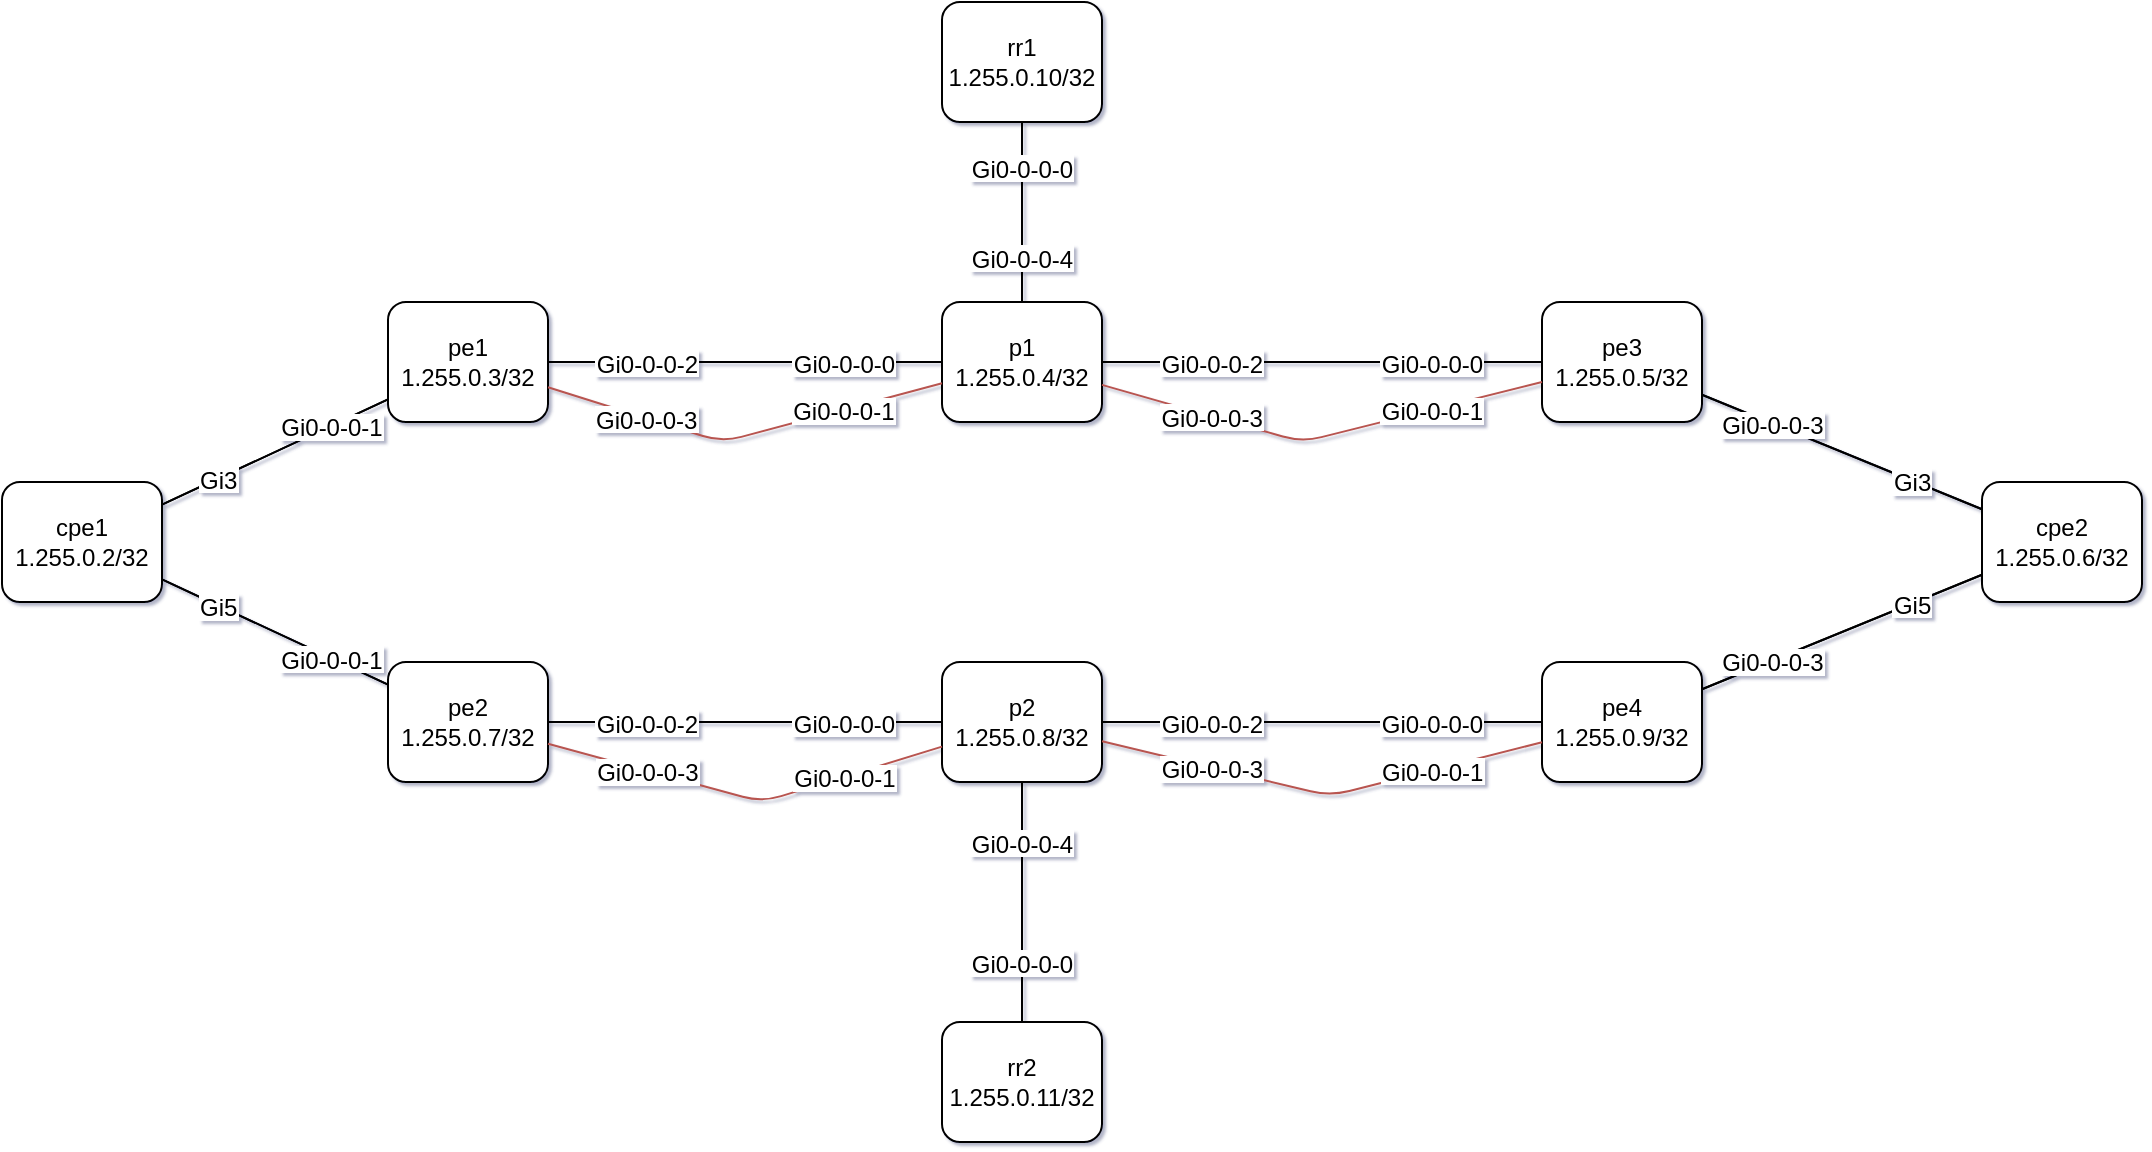 <mxfile compressed="false">
    <diagram id="Topology" name="Topology">
        <mxGraphModel dx="1118" dy="1218" grid="0" gridSize="10" guides="1" tooltips="1" connect="1" arrows="1" fold="1" page="0" pageScale="1" pageWidth="827" pageHeight="1169" math="0" shadow="1">
            <root>
                <mxCell id="0"/>
                <mxCell id="1" parent="0"/>
                <object label="cpe1 1.255.0.2/32" id="cpe1">
                    <mxCell style="rounded=1;whiteSpace=wrap;html=1;" parent="1" vertex="1">
                        <mxGeometry x="50" y="230" width="80" height="60" as="geometry"/>
                    </mxCell>
                </object>
                <object label="pe1 1.255.0.3/32" id="pe1">
                    <mxCell style="rounded=1;whiteSpace=wrap;html=1;" parent="1" vertex="1">
                        <mxGeometry x="243" y="140" width="80" height="60" as="geometry"/>
                    </mxCell>
                </object>
                <object label="" src_label="Gi2" trgt_label="Gi0-0-0-0" source="cpe1" target="pe1" id="cc4b5f4d1736085814b34174aa3f602b">
                    <mxCell style="endArrow=none;" parent="1" source="cpe1" target="pe1" edge="1">
                        <mxGeometry relative="1" as="geometry"/>
                    </mxCell>
                </object>
                <mxCell id="cc4b5f4d1736085814b34174aa3f602b-src" value="Gi2" style="labelBackgroundColor=#ffffff;;" parent="cc4b5f4d1736085814b34174aa3f602b" vertex="1" connectable="0">
                    <mxGeometry x="-0.5" relative="1" as="geometry">
                        <mxPoint as="offset"/>
                    </mxGeometry>
                </mxCell>
                <mxCell id="cc4b5f4d1736085814b34174aa3f602b-trgt" value="Gi0-0-0-0" style="labelBackgroundColor=#ffffff;;" parent="cc4b5f4d1736085814b34174aa3f602b" vertex="1" connectable="0">
                    <mxGeometry x="0.5" relative="-1" as="geometry">
                        <mxPoint as="offset"/>
                    </mxGeometry>
                </mxCell>
                <object label="" src_label="Gi3" trgt_label="Gi0-0-0-1" source="cpe1" target="pe1" id="e45cfb23c0f3395859e0314b89212a3c">
                    <mxCell style="endArrow=none;" parent="1" source="cpe1" target="pe1" edge="1">
                        <mxGeometry relative="1" as="geometry"/>
                    </mxCell>
                </object>
                <mxCell id="e45cfb23c0f3395859e0314b89212a3c-src" value="Gi3" style="labelBackgroundColor=#ffffff;;" parent="e45cfb23c0f3395859e0314b89212a3c" vertex="1" connectable="0">
                    <mxGeometry x="-0.5" relative="1" as="geometry">
                        <mxPoint as="offset"/>
                    </mxGeometry>
                </mxCell>
                <mxCell id="e45cfb23c0f3395859e0314b89212a3c-trgt" value="Gi0-0-0-1" style="labelBackgroundColor=#ffffff;;" parent="e45cfb23c0f3395859e0314b89212a3c" vertex="1" connectable="0">
                    <mxGeometry x="0.5" relative="-1" as="geometry">
                        <mxPoint as="offset"/>
                    </mxGeometry>
                </mxCell>
                <object label="p1 1.255.0.4/32" id="p1">
                    <mxCell style="rounded=1;whiteSpace=wrap;html=1;" parent="1" vertex="1">
                        <mxGeometry x="520" y="140" width="80" height="60" as="geometry"/>
                    </mxCell>
                </object>
                <object label="" src_label="Gi0-0-0-2" trgt_label="Gi0-0-0-0" source="pe1" target="p1" id="c6249914d28e95836c88b8af581abf43">
                    <mxCell style="endArrow=none;" parent="1" source="pe1" target="p1" edge="1">
                        <mxGeometry relative="1" as="geometry"/>
                    </mxCell>
                </object>
                <mxCell id="c6249914d28e95836c88b8af581abf43-src" value="Gi0-0-0-2" style="labelBackgroundColor=#ffffff;;" parent="c6249914d28e95836c88b8af581abf43" vertex="1" connectable="0">
                    <mxGeometry x="-0.5" relative="1" as="geometry">
                        <mxPoint as="offset"/>
                    </mxGeometry>
                </mxCell>
                <mxCell id="c6249914d28e95836c88b8af581abf43-trgt" value="Gi0-0-0-0" style="labelBackgroundColor=#ffffff;;" parent="c6249914d28e95836c88b8af581abf43" vertex="1" connectable="0">
                    <mxGeometry x="0.5" relative="-1" as="geometry">
                        <mxPoint as="offset"/>
                    </mxGeometry>
                </mxCell>
                <object label="" src_label="Gi0-0-0-3" trgt_label="Gi0-0-0-1" source="pe1" target="p1" id="7897e74cd611ede9b0670431fe954327">
                    <mxCell style="endArrow=none;fillColor=#f8cecc;strokeColor=#b85450;" parent="1" source="pe1" target="p1" edge="1">
                        <mxGeometry relative="1" as="geometry">
                            <Array as="points">
                                <mxPoint x="410" y="210"/>
                            </Array>
                        </mxGeometry>
                    </mxCell>
                </object>
                <mxCell id="7897e74cd611ede9b0670431fe954327-src" value="Gi0-0-0-3" style="labelBackgroundColor=#ffffff;;" parent="7897e74cd611ede9b0670431fe954327" vertex="1" connectable="0">
                    <mxGeometry x="-0.5" relative="1" as="geometry">
                        <mxPoint as="offset"/>
                    </mxGeometry>
                </mxCell>
                <mxCell id="7897e74cd611ede9b0670431fe954327-trgt" value="Gi0-0-0-1" style="labelBackgroundColor=#ffffff;;" parent="7897e74cd611ede9b0670431fe954327" vertex="1" connectable="0">
                    <mxGeometry x="0.5" relative="-1" as="geometry">
                        <mxPoint as="offset"/>
                    </mxGeometry>
                </mxCell>
                <object label="pe3 1.255.0.5/32" id="pe3">
                    <mxCell style="rounded=1;whiteSpace=wrap;html=1;" parent="1" vertex="1">
                        <mxGeometry x="820" y="140" width="80" height="60" as="geometry"/>
                    </mxCell>
                </object>
                <object label="" src_label="Gi0-0-0-2" trgt_label="Gi0-0-0-0" source="p1" target="pe3" id="818945163125d8c0d4d64809c4ee357d">
                    <mxCell style="endArrow=none;" parent="1" source="p1" target="pe3" edge="1">
                        <mxGeometry relative="1" as="geometry"/>
                    </mxCell>
                </object>
                <mxCell id="818945163125d8c0d4d64809c4ee357d-src" value="Gi0-0-0-2" style="labelBackgroundColor=#ffffff;;" parent="818945163125d8c0d4d64809c4ee357d" vertex="1" connectable="0">
                    <mxGeometry x="-0.5" relative="1" as="geometry">
                        <mxPoint as="offset"/>
                    </mxGeometry>
                </mxCell>
                <mxCell id="818945163125d8c0d4d64809c4ee357d-trgt" value="Gi0-0-0-0" style="labelBackgroundColor=#ffffff;;" parent="818945163125d8c0d4d64809c4ee357d" vertex="1" connectable="0">
                    <mxGeometry x="0.5" relative="-1" as="geometry">
                        <mxPoint as="offset"/>
                    </mxGeometry>
                </mxCell>
                <object label="" src_label="Gi0-0-0-3" trgt_label="Gi0-0-0-1" source="p1" target="pe3" id="55964bbb7fdde5b3efd886fd36b61a37">
                    <mxCell style="endArrow=none;fillColor=#f8cecc;strokeColor=#b85450;" parent="1" source="p1" target="pe3" edge="1">
                        <mxGeometry relative="1" as="geometry">
                            <Array as="points">
                                <mxPoint x="700" y="210"/>
                            </Array>
                        </mxGeometry>
                    </mxCell>
                </object>
                <mxCell id="55964bbb7fdde5b3efd886fd36b61a37-src" value="Gi0-0-0-3" style="labelBackgroundColor=#ffffff;;" parent="55964bbb7fdde5b3efd886fd36b61a37" vertex="1" connectable="0">
                    <mxGeometry x="-0.5" relative="1" as="geometry">
                        <mxPoint as="offset"/>
                    </mxGeometry>
                </mxCell>
                <mxCell id="55964bbb7fdde5b3efd886fd36b61a37-trgt" value="Gi0-0-0-1" style="labelBackgroundColor=#ffffff;;" parent="55964bbb7fdde5b3efd886fd36b61a37" vertex="1" connectable="0">
                    <mxGeometry x="0.5" relative="-1" as="geometry">
                        <mxPoint as="offset"/>
                    </mxGeometry>
                </mxCell>
                <object label="cpe2 1.255.0.6/32" id="cpe2">
                    <mxCell style="rounded=1;whiteSpace=wrap;html=1;" parent="1" vertex="1">
                        <mxGeometry x="1040" y="230" width="80" height="60" as="geometry"/>
                    </mxCell>
                </object>
                <object label="" src_label="Gi0-0-0-2" trgt_label="Gi2" source="pe3" target="cpe2" id="7b9d2e467b0ed190d8c99521bd7f54e6">
                    <mxCell style="endArrow=none;" parent="1" source="pe3" target="cpe2" edge="1">
                        <mxGeometry relative="1" as="geometry"/>
                    </mxCell>
                </object>
                <mxCell id="7b9d2e467b0ed190d8c99521bd7f54e6-src" value="Gi0-0-0-2" style="labelBackgroundColor=#ffffff;;" parent="7b9d2e467b0ed190d8c99521bd7f54e6" vertex="1" connectable="0">
                    <mxGeometry x="-0.5" relative="1" as="geometry">
                        <mxPoint as="offset"/>
                    </mxGeometry>
                </mxCell>
                <mxCell id="7b9d2e467b0ed190d8c99521bd7f54e6-trgt" value="Gi2" style="labelBackgroundColor=#ffffff;;" parent="7b9d2e467b0ed190d8c99521bd7f54e6" vertex="1" connectable="0">
                    <mxGeometry x="0.5" relative="-1" as="geometry">
                        <mxPoint as="offset"/>
                    </mxGeometry>
                </mxCell>
                <object label="" src_label="Gi0-0-0-3" trgt_label="Gi3" source="pe3" target="cpe2" id="e1510e81fbc3356bab566e7a538ffdc2">
                    <mxCell style="endArrow=none;" parent="1" source="pe3" target="cpe2" edge="1">
                        <mxGeometry relative="1" as="geometry"/>
                    </mxCell>
                </object>
                <mxCell id="e1510e81fbc3356bab566e7a538ffdc2-src" value="Gi0-0-0-3" style="labelBackgroundColor=#ffffff;;" parent="e1510e81fbc3356bab566e7a538ffdc2" vertex="1" connectable="0">
                    <mxGeometry x="-0.5" relative="1" as="geometry">
                        <mxPoint as="offset"/>
                    </mxGeometry>
                </mxCell>
                <mxCell id="e1510e81fbc3356bab566e7a538ffdc2-trgt" value="Gi3" style="labelBackgroundColor=#ffffff;;" parent="e1510e81fbc3356bab566e7a538ffdc2" vertex="1" connectable="0">
                    <mxGeometry x="0.5" relative="-1" as="geometry">
                        <mxPoint as="offset"/>
                    </mxGeometry>
                </mxCell>
                <object label="pe2 1.255.0.7/32" id="pe2">
                    <mxCell style="rounded=1;whiteSpace=wrap;html=1;" parent="1" vertex="1">
                        <mxGeometry x="243" y="320" width="80" height="60" as="geometry"/>
                    </mxCell>
                </object>
                <object label="" src_label="Gi4" trgt_label="Gi0-0-0-0" source="cpe1" target="pe2" id="c85027f9c5c62b8d5181ba140b89bf99">
                    <mxCell style="endArrow=none;" parent="1" source="cpe1" target="pe2" edge="1">
                        <mxGeometry relative="1" as="geometry"/>
                    </mxCell>
                </object>
                <mxCell id="c85027f9c5c62b8d5181ba140b89bf99-src" value="Gi4" style="labelBackgroundColor=#ffffff;;" parent="c85027f9c5c62b8d5181ba140b89bf99" vertex="1" connectable="0">
                    <mxGeometry x="-0.5" relative="1" as="geometry">
                        <mxPoint as="offset"/>
                    </mxGeometry>
                </mxCell>
                <mxCell id="c85027f9c5c62b8d5181ba140b89bf99-trgt" value="Gi0-0-0-0" style="labelBackgroundColor=#ffffff;;" parent="c85027f9c5c62b8d5181ba140b89bf99" vertex="1" connectable="0">
                    <mxGeometry x="0.5" relative="-1" as="geometry">
                        <mxPoint as="offset"/>
                    </mxGeometry>
                </mxCell>
                <object label="" src_label="Gi5" trgt_label="Gi0-0-0-1" source="cpe1" target="pe2" id="5d7979c863d4314b1842be98dc819ef3">
                    <mxCell style="endArrow=none;" parent="1" source="cpe1" target="pe2" edge="1">
                        <mxGeometry relative="1" as="geometry"/>
                    </mxCell>
                </object>
                <mxCell id="5d7979c863d4314b1842be98dc819ef3-src" value="Gi5" style="labelBackgroundColor=#ffffff;;" parent="5d7979c863d4314b1842be98dc819ef3" vertex="1" connectable="0">
                    <mxGeometry x="-0.5" relative="1" as="geometry">
                        <mxPoint as="offset"/>
                    </mxGeometry>
                </mxCell>
                <mxCell id="5d7979c863d4314b1842be98dc819ef3-trgt" value="Gi0-0-0-1" style="labelBackgroundColor=#ffffff;;" parent="5d7979c863d4314b1842be98dc819ef3" vertex="1" connectable="0">
                    <mxGeometry x="0.5" relative="-1" as="geometry">
                        <mxPoint as="offset"/>
                    </mxGeometry>
                </mxCell>
                <object label="p2 1.255.0.8/32" id="p2">
                    <mxCell style="rounded=1;whiteSpace=wrap;html=1;" parent="1" vertex="1">
                        <mxGeometry x="520" y="320" width="80" height="60" as="geometry"/>
                    </mxCell>
                </object>
                <object label="" src_label="Gi0-0-0-2" trgt_label="Gi0-0-0-0" source="pe2" target="p2" id="99858499e0d1b749746e50b7ca651322">
                    <mxCell style="endArrow=none;" parent="1" source="pe2" target="p2" edge="1">
                        <mxGeometry relative="1" as="geometry"/>
                    </mxCell>
                </object>
                <mxCell id="99858499e0d1b749746e50b7ca651322-src" value="Gi0-0-0-2" style="labelBackgroundColor=#ffffff;;" parent="99858499e0d1b749746e50b7ca651322" vertex="1" connectable="0">
                    <mxGeometry x="-0.5" relative="1" as="geometry">
                        <mxPoint as="offset"/>
                    </mxGeometry>
                </mxCell>
                <mxCell id="99858499e0d1b749746e50b7ca651322-trgt" value="Gi0-0-0-0" style="labelBackgroundColor=#ffffff;;" parent="99858499e0d1b749746e50b7ca651322" vertex="1" connectable="0">
                    <mxGeometry x="0.5" relative="-1" as="geometry">
                        <mxPoint as="offset"/>
                    </mxGeometry>
                </mxCell>
                <object label="" src_label="Gi0-0-0-3" trgt_label="Gi0-0-0-1" source="pe2" target="p2" id="455c34051cf3cd8944888e273e1c19af">
                    <mxCell style="endArrow=none;fillColor=#f8cecc;strokeColor=#b85450;" parent="1" source="pe2" target="p2" edge="1">
                        <mxGeometry relative="1" as="geometry">
                            <Array as="points">
                                <mxPoint x="430" y="390"/>
                            </Array>
                        </mxGeometry>
                    </mxCell>
                </object>
                <mxCell id="455c34051cf3cd8944888e273e1c19af-src" value="Gi0-0-0-3" style="labelBackgroundColor=#ffffff;;" parent="455c34051cf3cd8944888e273e1c19af" vertex="1" connectable="0">
                    <mxGeometry x="-0.5" relative="1" as="geometry">
                        <mxPoint as="offset"/>
                    </mxGeometry>
                </mxCell>
                <mxCell id="455c34051cf3cd8944888e273e1c19af-trgt" value="Gi0-0-0-1" style="labelBackgroundColor=#ffffff;;" parent="455c34051cf3cd8944888e273e1c19af" vertex="1" connectable="0">
                    <mxGeometry x="0.5" relative="-1" as="geometry">
                        <mxPoint as="offset"/>
                    </mxGeometry>
                </mxCell>
                <object label="pe4 1.255.0.9/32" id="pe4">
                    <mxCell style="rounded=1;whiteSpace=wrap;html=1;" parent="1" vertex="1">
                        <mxGeometry x="820" y="320" width="80" height="60" as="geometry"/>
                    </mxCell>
                </object>
                <object label="" src_label="Gi0-0-0-2" trgt_label="Gi0-0-0-0" source="p2" target="pe4" id="f5d06609802e8e299605dc9c2c5b025c">
                    <mxCell style="endArrow=none;" parent="1" source="p2" target="pe4" edge="1">
                        <mxGeometry relative="1" as="geometry"/>
                    </mxCell>
                </object>
                <mxCell id="f5d06609802e8e299605dc9c2c5b025c-src" value="Gi0-0-0-2" style="labelBackgroundColor=#ffffff;;" parent="f5d06609802e8e299605dc9c2c5b025c" vertex="1" connectable="0">
                    <mxGeometry x="-0.5" relative="1" as="geometry">
                        <mxPoint as="offset"/>
                    </mxGeometry>
                </mxCell>
                <mxCell id="f5d06609802e8e299605dc9c2c5b025c-trgt" value="Gi0-0-0-0" style="labelBackgroundColor=#ffffff;;" parent="f5d06609802e8e299605dc9c2c5b025c" vertex="1" connectable="0">
                    <mxGeometry x="0.5" relative="-1" as="geometry">
                        <mxPoint as="offset"/>
                    </mxGeometry>
                </mxCell>
                <object label="" src_label="Gi0-0-0-3" trgt_label="Gi0-0-0-1" source="p2" target="pe4" id="06be7a9c8a44fdf1c0ba168a59151de7">
                    <mxCell style="endArrow=none;fillColor=#f8cecc;strokeColor=#b85450;" parent="1" source="p2" target="pe4" edge="1">
                        <mxGeometry relative="1" as="geometry">
                            <Array as="points">
                                <mxPoint x="714" y="387"/>
                            </Array>
                        </mxGeometry>
                    </mxCell>
                </object>
                <mxCell id="06be7a9c8a44fdf1c0ba168a59151de7-src" value="Gi0-0-0-3" style="labelBackgroundColor=#ffffff;;" parent="06be7a9c8a44fdf1c0ba168a59151de7" vertex="1" connectable="0">
                    <mxGeometry x="-0.5" relative="1" as="geometry">
                        <mxPoint as="offset"/>
                    </mxGeometry>
                </mxCell>
                <mxCell id="06be7a9c8a44fdf1c0ba168a59151de7-trgt" value="Gi0-0-0-1" style="labelBackgroundColor=#ffffff;;" parent="06be7a9c8a44fdf1c0ba168a59151de7" vertex="1" connectable="0">
                    <mxGeometry x="0.5" relative="-1" as="geometry">
                        <mxPoint as="offset"/>
                    </mxGeometry>
                </mxCell>
                <object label="" src_label="Gi0-0-0-2" trgt_label="Gi4" source="pe4" target="cpe2" id="341fea9b33fb4373984329f978446048">
                    <mxCell style="endArrow=none;" parent="1" source="pe4" target="cpe2" edge="1">
                        <mxGeometry relative="1" as="geometry"/>
                    </mxCell>
                </object>
                <mxCell id="341fea9b33fb4373984329f978446048-src" value="Gi0-0-0-2" style="labelBackgroundColor=#ffffff;;" parent="341fea9b33fb4373984329f978446048" vertex="1" connectable="0">
                    <mxGeometry x="-0.5" relative="1" as="geometry">
                        <mxPoint as="offset"/>
                    </mxGeometry>
                </mxCell>
                <mxCell id="341fea9b33fb4373984329f978446048-trgt" value="Gi4" style="labelBackgroundColor=#ffffff;;" parent="341fea9b33fb4373984329f978446048" vertex="1" connectable="0">
                    <mxGeometry x="0.5" relative="-1" as="geometry">
                        <mxPoint as="offset"/>
                    </mxGeometry>
                </mxCell>
                <object label="" src_label="Gi0-0-0-3" trgt_label="Gi5" source="pe4" target="cpe2" id="4b5ea4ea525d148e9372b9f22c9b0035">
                    <mxCell style="endArrow=none;" parent="1" source="pe4" target="cpe2" edge="1">
                        <mxGeometry relative="1" as="geometry"/>
                    </mxCell>
                </object>
                <mxCell id="4b5ea4ea525d148e9372b9f22c9b0035-src" value="Gi0-0-0-3" style="labelBackgroundColor=#ffffff;;" parent="4b5ea4ea525d148e9372b9f22c9b0035" vertex="1" connectable="0">
                    <mxGeometry x="-0.5" relative="1" as="geometry">
                        <mxPoint as="offset"/>
                    </mxGeometry>
                </mxCell>
                <mxCell id="4b5ea4ea525d148e9372b9f22c9b0035-trgt" value="Gi5" style="labelBackgroundColor=#ffffff;;" parent="4b5ea4ea525d148e9372b9f22c9b0035" vertex="1" connectable="0">
                    <mxGeometry x="0.5" relative="-1" as="geometry">
                        <mxPoint as="offset"/>
                    </mxGeometry>
                </mxCell>
                <object label="rr1 1.255.0.10/32" id="rr1">
                    <mxCell style="rounded=1;whiteSpace=wrap;html=1;" parent="1" vertex="1">
                        <mxGeometry x="520" y="-10" width="80" height="60" as="geometry"/>
                    </mxCell>
                </object>
                <object label="" src_label="Gi0-0-0-0" trgt_label="Gi0-0-0-4" source="rr1" target="p1" id="a4e6fd27a5ea0c1b85e8a395fb79aa3d">
                    <mxCell style="endArrow=none;" parent="1" source="rr1" target="p1" edge="1">
                        <mxGeometry relative="1" as="geometry"/>
                    </mxCell>
                </object>
                <mxCell id="a4e6fd27a5ea0c1b85e8a395fb79aa3d-src" value="Gi0-0-0-0" style="labelBackgroundColor=#ffffff;;" parent="a4e6fd27a5ea0c1b85e8a395fb79aa3d" vertex="1" connectable="0">
                    <mxGeometry x="-0.5" relative="1" as="geometry">
                        <mxPoint as="offset"/>
                    </mxGeometry>
                </mxCell>
                <mxCell id="a4e6fd27a5ea0c1b85e8a395fb79aa3d-trgt" value="Gi0-0-0-4" style="labelBackgroundColor=#ffffff;;" parent="a4e6fd27a5ea0c1b85e8a395fb79aa3d" vertex="1" connectable="0">
                    <mxGeometry x="0.5" relative="-1" as="geometry">
                        <mxPoint as="offset"/>
                    </mxGeometry>
                </mxCell>
                <object label="rr2 1.255.0.11/32" id="rr2">
                    <mxCell style="rounded=1;whiteSpace=wrap;html=1;" parent="1" vertex="1">
                        <mxGeometry x="520" y="500" width="80" height="60" as="geometry"/>
                    </mxCell>
                </object>
                <object label="" src_label="Gi0-0-0-0" trgt_label="Gi0-0-0-4" source="rr2" target="p2" id="26fbbd3d4aef968cc36eb67fc1be2fd8">
                    <mxCell style="endArrow=none;" edge="1" parent="1" source="rr2" target="p2">
                        <mxGeometry relative="1" as="geometry"/>
                    </mxCell>
                </object>
                <mxCell id="26fbbd3d4aef968cc36eb67fc1be2fd8-src" value="Gi0-0-0-0" style="labelBackgroundColor=#ffffff;;" connectable="0" vertex="1" parent="26fbbd3d4aef968cc36eb67fc1be2fd8">
                    <mxGeometry x="-0.5" relative="1" as="geometry">
                        <mxPoint as="offset"/>
                    </mxGeometry>
                </mxCell>
                <mxCell id="26fbbd3d4aef968cc36eb67fc1be2fd8-trgt" value="Gi0-0-0-4" style="labelBackgroundColor=#ffffff;;" connectable="0" vertex="1" parent="26fbbd3d4aef968cc36eb67fc1be2fd8">
                    <mxGeometry x="0.5" relative="-1" as="geometry">
                        <mxPoint as="offset"/>
                    </mxGeometry>
                </mxCell>
            </root>
        </mxGraphModel>
    </diagram>
</mxfile>
